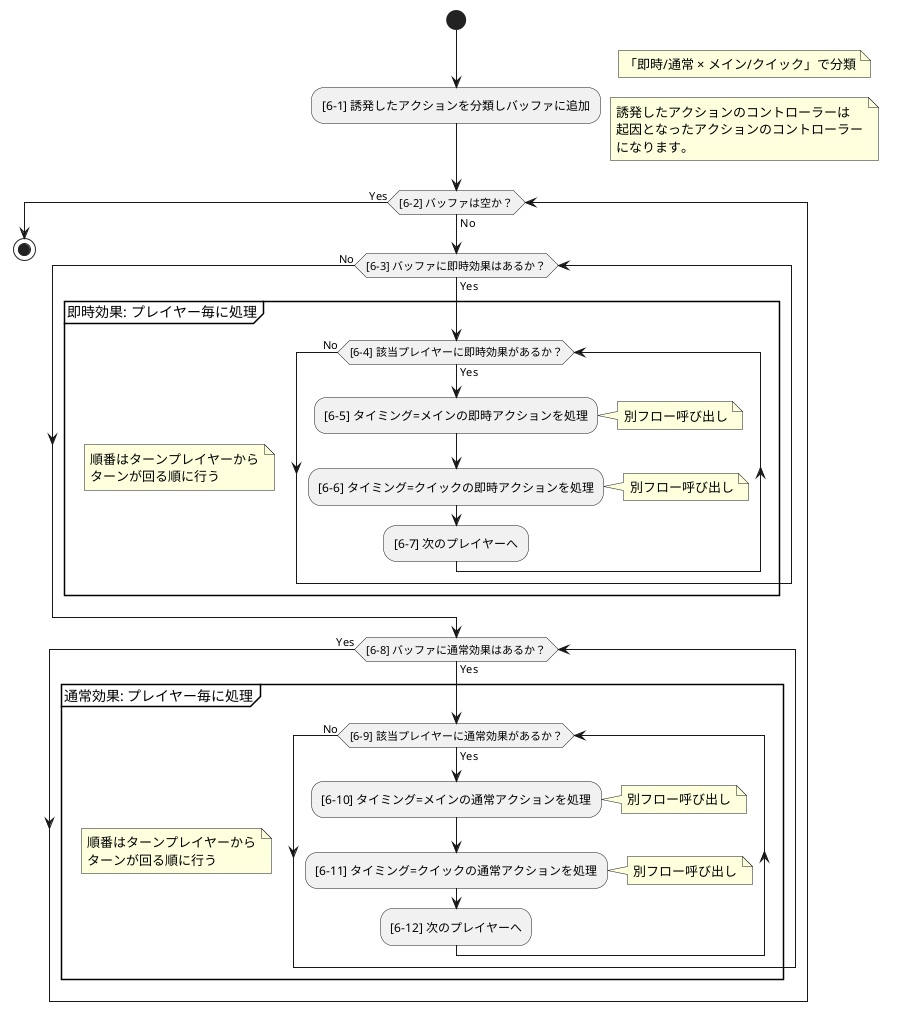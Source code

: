 @startuml
'==============================
'【Main method】（アクション分類・プレイヤー毎処理）
'==============================
|Main method|
start
:[6-1] 誘発したアクションを分類しバッファに追加;
note right
    「即時/通常 × メイン/クイック」で分類
end note
note right
    誘発したアクションのコントローラーは
    起因となったアクションのコントローラー
    になります。
end note

while ([6-2] バッファは空か？) is (No) 
  ' 外部ループ：バッファに何らかのアクションが残っている限り処理する

  '-------------------------------------------
  '【即時効果：プレイヤー毎に処理】
  '-------------------------------------------
  while ([6-3] バッファに即時効果はあるか？) is (Yes)

    group 即時効果: プレイヤー毎に処理
    note
        順番はターンプレイヤーから
        ターンが回る順に行う
    end note

      while ([6-4] 該当プレイヤーに即時効果があるか？) is (Yes)
        :[6-5] タイミング=メインの即時アクションを処理;
        note right
          別フロー呼び出し
        end note
        :[6-6] タイミング=クイックの即時アクションを処理;
        note right
          別フロー呼び出し
        end note
        :[6-7] 次のプレイヤーへ;
      endwhile (No)
    end group
  endwhile (No)

  '-------------------------------------------
  '【通常効果：プレイヤー毎に処理】
  '-------------------------------------------
  while ([6-8] バッファに通常効果はあるか？) is (Yes)

    group 通常効果: プレイヤー毎に処理
    note
        順番はターンプレイヤーから
        ターンが回る順に行う
    end note

      while ([6-9] 該当プレイヤーに通常効果があるか？) is (Yes)
        :[6-10] タイミング=メインの通常アクションを処理;
        note right
          別フロー呼び出し
        end note
        :[6-11] タイミング=クイックの通常アクションを処理;
        note right
          別フロー呼び出し
        end note
        :[6-12] 次のプレイヤーへ;
      endwhile (No)
    end group
  endwhile (Yes)

endwhile (Yes)
stop
@enduml
